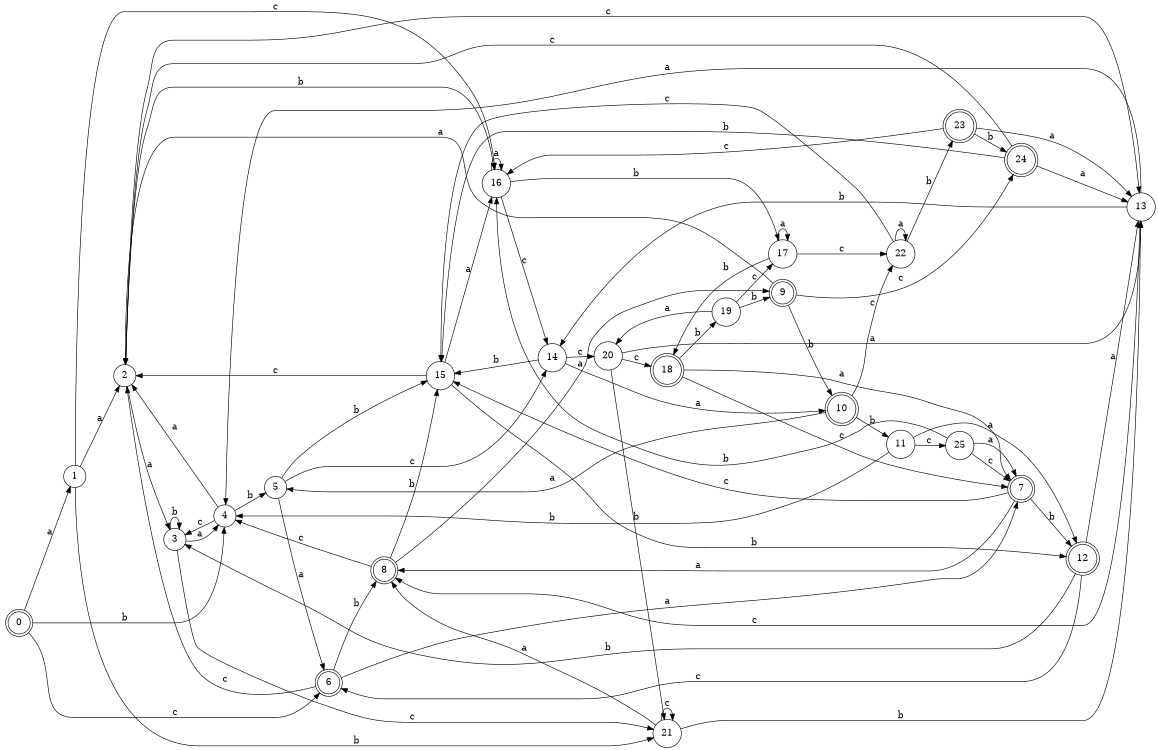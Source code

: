 digraph n21_8 {
__start0 [label="" shape="none"];

rankdir=LR;
size="8,5";

s0 [style="rounded,filled", color="black", fillcolor="white" shape="doublecircle", label="0"];
s1 [style="filled", color="black", fillcolor="white" shape="circle", label="1"];
s2 [style="filled", color="black", fillcolor="white" shape="circle", label="2"];
s3 [style="filled", color="black", fillcolor="white" shape="circle", label="3"];
s4 [style="filled", color="black", fillcolor="white" shape="circle", label="4"];
s5 [style="filled", color="black", fillcolor="white" shape="circle", label="5"];
s6 [style="rounded,filled", color="black", fillcolor="white" shape="doublecircle", label="6"];
s7 [style="rounded,filled", color="black", fillcolor="white" shape="doublecircle", label="7"];
s8 [style="rounded,filled", color="black", fillcolor="white" shape="doublecircle", label="8"];
s9 [style="rounded,filled", color="black", fillcolor="white" shape="doublecircle", label="9"];
s10 [style="rounded,filled", color="black", fillcolor="white" shape="doublecircle", label="10"];
s11 [style="filled", color="black", fillcolor="white" shape="circle", label="11"];
s12 [style="rounded,filled", color="black", fillcolor="white" shape="doublecircle", label="12"];
s13 [style="filled", color="black", fillcolor="white" shape="circle", label="13"];
s14 [style="filled", color="black", fillcolor="white" shape="circle", label="14"];
s15 [style="filled", color="black", fillcolor="white" shape="circle", label="15"];
s16 [style="filled", color="black", fillcolor="white" shape="circle", label="16"];
s17 [style="filled", color="black", fillcolor="white" shape="circle", label="17"];
s18 [style="rounded,filled", color="black", fillcolor="white" shape="doublecircle", label="18"];
s19 [style="filled", color="black", fillcolor="white" shape="circle", label="19"];
s20 [style="filled", color="black", fillcolor="white" shape="circle", label="20"];
s21 [style="filled", color="black", fillcolor="white" shape="circle", label="21"];
s22 [style="filled", color="black", fillcolor="white" shape="circle", label="22"];
s23 [style="rounded,filled", color="black", fillcolor="white" shape="doublecircle", label="23"];
s24 [style="rounded,filled", color="black", fillcolor="white" shape="doublecircle", label="24"];
s25 [style="filled", color="black", fillcolor="white" shape="circle", label="25"];
s0 -> s1 [label="a"];
s0 -> s4 [label="b"];
s0 -> s6 [label="c"];
s1 -> s2 [label="a"];
s1 -> s21 [label="b"];
s1 -> s16 [label="c"];
s2 -> s3 [label="a"];
s2 -> s16 [label="b"];
s2 -> s13 [label="c"];
s3 -> s4 [label="a"];
s3 -> s3 [label="b"];
s3 -> s21 [label="c"];
s4 -> s2 [label="a"];
s4 -> s5 [label="b"];
s4 -> s3 [label="c"];
s5 -> s6 [label="a"];
s5 -> s15 [label="b"];
s5 -> s14 [label="c"];
s6 -> s7 [label="a"];
s6 -> s8 [label="b"];
s6 -> s2 [label="c"];
s7 -> s8 [label="a"];
s7 -> s12 [label="b"];
s7 -> s15 [label="c"];
s8 -> s9 [label="a"];
s8 -> s15 [label="b"];
s8 -> s4 [label="c"];
s9 -> s2 [label="a"];
s9 -> s10 [label="b"];
s9 -> s24 [label="c"];
s10 -> s5 [label="a"];
s10 -> s11 [label="b"];
s10 -> s22 [label="c"];
s11 -> s12 [label="a"];
s11 -> s4 [label="b"];
s11 -> s25 [label="c"];
s12 -> s13 [label="a"];
s12 -> s3 [label="b"];
s12 -> s6 [label="c"];
s13 -> s4 [label="a"];
s13 -> s14 [label="b"];
s13 -> s8 [label="c"];
s14 -> s10 [label="a"];
s14 -> s15 [label="b"];
s14 -> s20 [label="c"];
s15 -> s16 [label="a"];
s15 -> s12 [label="b"];
s15 -> s2 [label="c"];
s16 -> s16 [label="a"];
s16 -> s17 [label="b"];
s16 -> s14 [label="c"];
s17 -> s17 [label="a"];
s17 -> s18 [label="b"];
s17 -> s22 [label="c"];
s18 -> s7 [label="a"];
s18 -> s19 [label="b"];
s18 -> s7 [label="c"];
s19 -> s20 [label="a"];
s19 -> s9 [label="b"];
s19 -> s17 [label="c"];
s20 -> s13 [label="a"];
s20 -> s21 [label="b"];
s20 -> s18 [label="c"];
s21 -> s8 [label="a"];
s21 -> s13 [label="b"];
s21 -> s21 [label="c"];
s22 -> s22 [label="a"];
s22 -> s23 [label="b"];
s22 -> s15 [label="c"];
s23 -> s13 [label="a"];
s23 -> s24 [label="b"];
s23 -> s16 [label="c"];
s24 -> s13 [label="a"];
s24 -> s15 [label="b"];
s24 -> s2 [label="c"];
s25 -> s7 [label="a"];
s25 -> s16 [label="b"];
s25 -> s7 [label="c"];

}